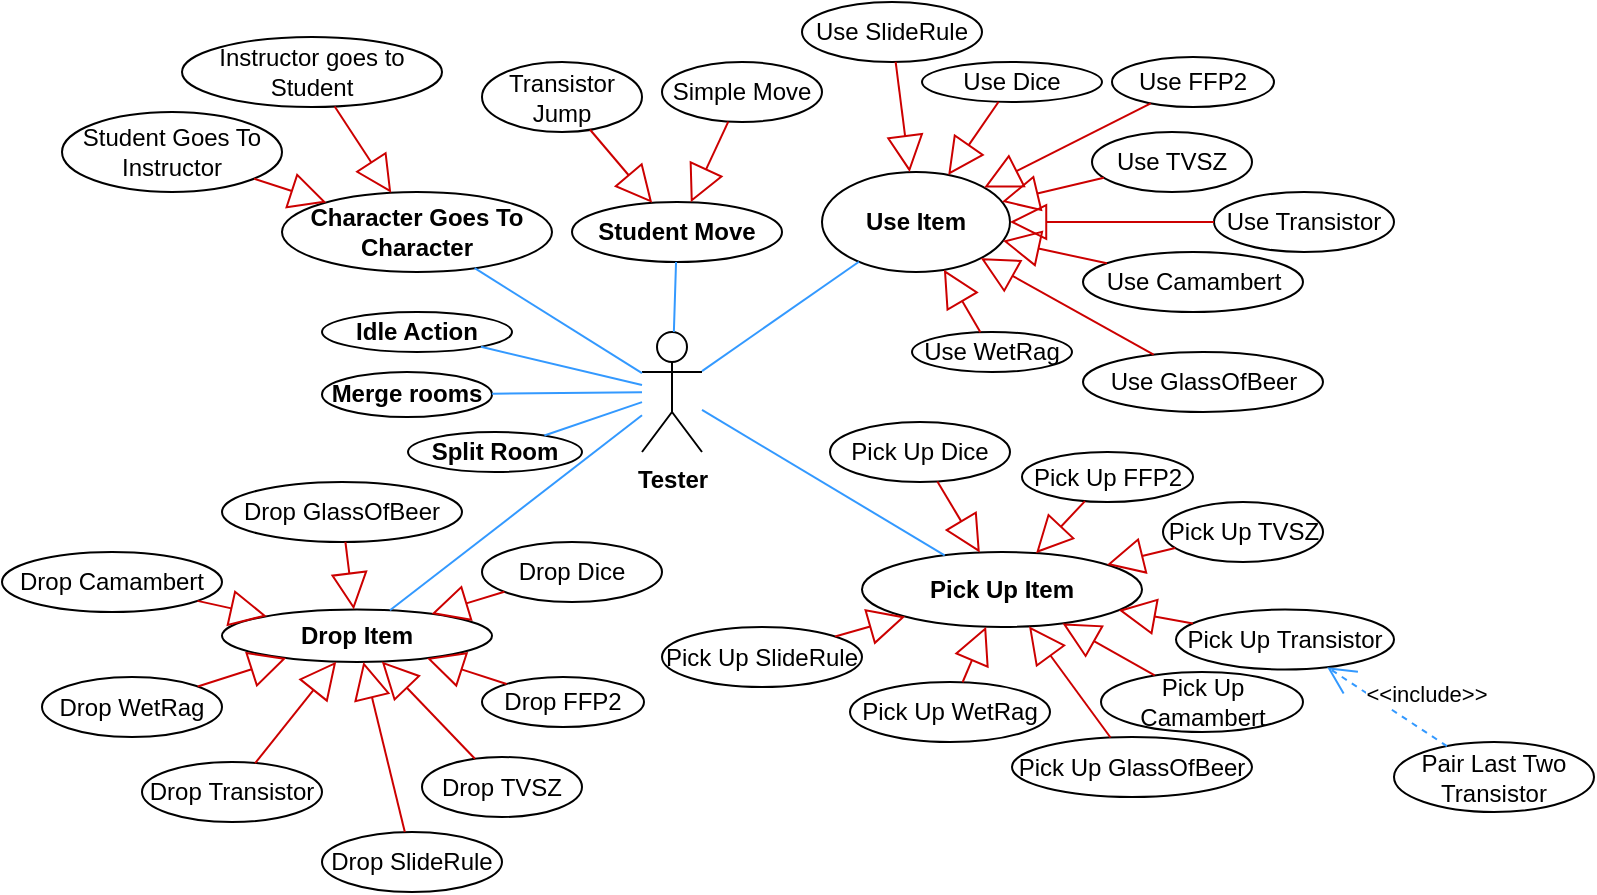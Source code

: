 <mxfile version="24.0.4" type="device">
  <diagram name="Page-1" id="qsMjnIcyi-WN0eaT_Iao">
    <mxGraphModel dx="1386" dy="705" grid="1" gridSize="10" guides="1" tooltips="1" connect="1" arrows="1" fold="1" page="1" pageScale="1" pageWidth="827" pageHeight="1169" math="0" shadow="0">
      <root>
        <mxCell id="0" />
        <mxCell id="1" parent="0" />
        <mxCell id="lT9Hb-5_YNJ0qb3hjdj5-1" value="&lt;b&gt;Tester&lt;/b&gt;" style="shape=umlActor;verticalLabelPosition=bottom;verticalAlign=top;html=1;strokeColor=#000000;" parent="1" vertex="1">
          <mxGeometry x="340" y="345" width="30" height="60" as="geometry" />
        </mxCell>
        <mxCell id="lT9Hb-5_YNJ0qb3hjdj5-2" value="&lt;b&gt;Student Move&lt;/b&gt;" style="ellipse;whiteSpace=wrap;html=1;" parent="1" vertex="1">
          <mxGeometry x="305" y="280" width="105" height="30" as="geometry" />
        </mxCell>
        <mxCell id="lT9Hb-5_YNJ0qb3hjdj5-3" value="Transistor Jump" style="ellipse;whiteSpace=wrap;html=1;" parent="1" vertex="1">
          <mxGeometry x="260" y="210" width="80" height="35" as="geometry" />
        </mxCell>
        <mxCell id="lT9Hb-5_YNJ0qb3hjdj5-4" value="Simple Move" style="ellipse;whiteSpace=wrap;html=1;" parent="1" vertex="1">
          <mxGeometry x="350" y="210" width="80" height="30" as="geometry" />
        </mxCell>
        <mxCell id="lT9Hb-5_YNJ0qb3hjdj5-5" value="" style="endArrow=block;endSize=16;endFill=0;html=1;rounded=0;strokeColor=#CC0000;" parent="1" source="lT9Hb-5_YNJ0qb3hjdj5-3" target="lT9Hb-5_YNJ0qb3hjdj5-2" edge="1">
          <mxGeometry width="160" relative="1" as="geometry">
            <mxPoint x="260" y="305" as="sourcePoint" />
            <mxPoint x="420" y="305" as="targetPoint" />
          </mxGeometry>
        </mxCell>
        <mxCell id="lT9Hb-5_YNJ0qb3hjdj5-6" value="" style="endArrow=block;endSize=16;endFill=0;html=1;rounded=0;strokeColor=#CC0000;" parent="1" source="lT9Hb-5_YNJ0qb3hjdj5-4" target="lT9Hb-5_YNJ0qb3hjdj5-2" edge="1">
          <mxGeometry width="160" relative="1" as="geometry">
            <mxPoint x="390" y="169" as="sourcePoint" />
            <mxPoint x="494" y="251" as="targetPoint" />
          </mxGeometry>
        </mxCell>
        <mxCell id="lT9Hb-5_YNJ0qb3hjdj5-7" value="&lt;b&gt;Use Item&lt;/b&gt;" style="ellipse;whiteSpace=wrap;html=1;" parent="1" vertex="1">
          <mxGeometry x="430" y="265" width="94" height="50" as="geometry" />
        </mxCell>
        <mxCell id="lT9Hb-5_YNJ0qb3hjdj5-8" value="Use SlideRule" style="ellipse;whiteSpace=wrap;html=1;" parent="1" vertex="1">
          <mxGeometry x="420" y="180" width="90" height="30" as="geometry" />
        </mxCell>
        <mxCell id="lT9Hb-5_YNJ0qb3hjdj5-9" value="Use Dice" style="ellipse;whiteSpace=wrap;html=1;" parent="1" vertex="1">
          <mxGeometry x="480" y="210" width="90" height="20" as="geometry" />
        </mxCell>
        <mxCell id="lT9Hb-5_YNJ0qb3hjdj5-12" value="" style="endArrow=none;html=1;rounded=0;strokeColor=#3399FF;" parent="1" source="lT9Hb-5_YNJ0qb3hjdj5-1" target="lT9Hb-5_YNJ0qb3hjdj5-2" edge="1">
          <mxGeometry width="50" height="50" relative="1" as="geometry">
            <mxPoint x="540" y="355" as="sourcePoint" />
            <mxPoint x="590" y="305" as="targetPoint" />
          </mxGeometry>
        </mxCell>
        <mxCell id="lT9Hb-5_YNJ0qb3hjdj5-14" value="Use FFP2" style="ellipse;whiteSpace=wrap;html=1;" parent="1" vertex="1">
          <mxGeometry x="575" y="207.5" width="81" height="25" as="geometry" />
        </mxCell>
        <mxCell id="lT9Hb-5_YNJ0qb3hjdj5-15" value="Use TVSZ" style="ellipse;whiteSpace=wrap;html=1;" parent="1" vertex="1">
          <mxGeometry x="565" y="245" width="80" height="30" as="geometry" />
        </mxCell>
        <mxCell id="lT9Hb-5_YNJ0qb3hjdj5-16" value="" style="endArrow=none;html=1;rounded=0;strokeColor=#3399FF;" parent="1" source="lT9Hb-5_YNJ0qb3hjdj5-1" target="lT9Hb-5_YNJ0qb3hjdj5-7" edge="1">
          <mxGeometry width="50" height="50" relative="1" as="geometry">
            <mxPoint x="430" y="435" as="sourcePoint" />
            <mxPoint x="480" y="385" as="targetPoint" />
          </mxGeometry>
        </mxCell>
        <mxCell id="lT9Hb-5_YNJ0qb3hjdj5-17" value="" style="endArrow=block;endSize=16;endFill=0;html=1;rounded=0;strokeColor=#CC0000;" parent="1" source="lT9Hb-5_YNJ0qb3hjdj5-8" target="lT9Hb-5_YNJ0qb3hjdj5-7" edge="1">
          <mxGeometry width="160" relative="1" as="geometry">
            <mxPoint x="420" y="305" as="sourcePoint" />
            <mxPoint x="580" y="305" as="targetPoint" />
          </mxGeometry>
        </mxCell>
        <mxCell id="lT9Hb-5_YNJ0qb3hjdj5-18" value="Use Transistor" style="ellipse;whiteSpace=wrap;html=1;" parent="1" vertex="1">
          <mxGeometry x="626" y="275" width="90" height="30" as="geometry" />
        </mxCell>
        <mxCell id="lT9Hb-5_YNJ0qb3hjdj5-19" value="Use Camambert" style="ellipse;whiteSpace=wrap;html=1;" parent="1" vertex="1">
          <mxGeometry x="560.5" y="305" width="110" height="30" as="geometry" />
        </mxCell>
        <mxCell id="lT9Hb-5_YNJ0qb3hjdj5-20" value="Use GlassOfBeer" style="ellipse;whiteSpace=wrap;html=1;" parent="1" vertex="1">
          <mxGeometry x="560.5" y="355" width="120" height="30" as="geometry" />
        </mxCell>
        <mxCell id="lT9Hb-5_YNJ0qb3hjdj5-21" value="Use WetRag" style="ellipse;whiteSpace=wrap;html=1;" parent="1" vertex="1">
          <mxGeometry x="475" y="345" width="80" height="20" as="geometry" />
        </mxCell>
        <mxCell id="lT9Hb-5_YNJ0qb3hjdj5-22" value="" style="endArrow=block;endSize=16;endFill=0;html=1;rounded=0;strokeColor=#CC0000;" parent="1" source="lT9Hb-5_YNJ0qb3hjdj5-9" target="lT9Hb-5_YNJ0qb3hjdj5-7" edge="1">
          <mxGeometry width="160" relative="1" as="geometry">
            <mxPoint x="612" y="263" as="sourcePoint" />
            <mxPoint x="516" y="318" as="targetPoint" />
          </mxGeometry>
        </mxCell>
        <mxCell id="lT9Hb-5_YNJ0qb3hjdj5-23" value="" style="endArrow=block;endSize=16;endFill=0;html=1;rounded=0;strokeColor=#CC0000;" parent="1" source="lT9Hb-5_YNJ0qb3hjdj5-14" target="lT9Hb-5_YNJ0qb3hjdj5-7" edge="1">
          <mxGeometry width="160" relative="1" as="geometry">
            <mxPoint x="622" y="273" as="sourcePoint" />
            <mxPoint x="526" y="328" as="targetPoint" />
          </mxGeometry>
        </mxCell>
        <mxCell id="lT9Hb-5_YNJ0qb3hjdj5-24" value="" style="endArrow=block;endSize=16;endFill=0;html=1;rounded=0;strokeColor=#CC0000;" parent="1" source="lT9Hb-5_YNJ0qb3hjdj5-15" target="lT9Hb-5_YNJ0qb3hjdj5-7" edge="1">
          <mxGeometry width="160" relative="1" as="geometry">
            <mxPoint x="632" y="283" as="sourcePoint" />
            <mxPoint x="536" y="338" as="targetPoint" />
          </mxGeometry>
        </mxCell>
        <mxCell id="lT9Hb-5_YNJ0qb3hjdj5-25" value="" style="endArrow=block;endSize=16;endFill=0;html=1;rounded=0;strokeColor=#CC0000;" parent="1" source="lT9Hb-5_YNJ0qb3hjdj5-18" target="lT9Hb-5_YNJ0qb3hjdj5-7" edge="1">
          <mxGeometry width="160" relative="1" as="geometry">
            <mxPoint x="642" y="293" as="sourcePoint" />
            <mxPoint x="546" y="348" as="targetPoint" />
          </mxGeometry>
        </mxCell>
        <mxCell id="lT9Hb-5_YNJ0qb3hjdj5-26" value="" style="endArrow=block;endSize=16;endFill=0;html=1;rounded=0;strokeColor=#CC0000;" parent="1" source="lT9Hb-5_YNJ0qb3hjdj5-19" target="lT9Hb-5_YNJ0qb3hjdj5-7" edge="1">
          <mxGeometry width="160" relative="1" as="geometry">
            <mxPoint x="652" y="303" as="sourcePoint" />
            <mxPoint x="556" y="358" as="targetPoint" />
          </mxGeometry>
        </mxCell>
        <mxCell id="lT9Hb-5_YNJ0qb3hjdj5-27" value="" style="endArrow=block;endSize=16;endFill=0;html=1;rounded=0;strokeColor=#CC0000;" parent="1" source="lT9Hb-5_YNJ0qb3hjdj5-20" target="lT9Hb-5_YNJ0qb3hjdj5-7" edge="1">
          <mxGeometry width="160" relative="1" as="geometry">
            <mxPoint x="662" y="313" as="sourcePoint" />
            <mxPoint x="566" y="368" as="targetPoint" />
          </mxGeometry>
        </mxCell>
        <mxCell id="lT9Hb-5_YNJ0qb3hjdj5-28" value="" style="endArrow=block;endSize=16;endFill=0;html=1;rounded=0;strokeColor=#CC0000;" parent="1" source="lT9Hb-5_YNJ0qb3hjdj5-21" target="lT9Hb-5_YNJ0qb3hjdj5-7" edge="1">
          <mxGeometry width="160" relative="1" as="geometry">
            <mxPoint x="672" y="323" as="sourcePoint" />
            <mxPoint x="576" y="378" as="targetPoint" />
          </mxGeometry>
        </mxCell>
        <mxCell id="lT9Hb-5_YNJ0qb3hjdj5-29" value="&lt;b&gt;Pick Up Item&lt;/b&gt;" style="ellipse;whiteSpace=wrap;html=1;" parent="1" vertex="1">
          <mxGeometry x="450" y="455" width="140" height="37.5" as="geometry" />
        </mxCell>
        <mxCell id="lT9Hb-5_YNJ0qb3hjdj5-30" value="" style="endArrow=none;html=1;rounded=0;strokeColor=#3399FF;" parent="1" source="lT9Hb-5_YNJ0qb3hjdj5-1" target="lT9Hb-5_YNJ0qb3hjdj5-29" edge="1">
          <mxGeometry width="50" height="50" relative="1" as="geometry">
            <mxPoint x="310" y="525" as="sourcePoint" />
            <mxPoint x="360" y="475" as="targetPoint" />
          </mxGeometry>
        </mxCell>
        <mxCell id="lT9Hb-5_YNJ0qb3hjdj5-38" value="Pick Up Dice" style="ellipse;whiteSpace=wrap;html=1;" parent="1" vertex="1">
          <mxGeometry x="434" y="390" width="90" height="30" as="geometry" />
        </mxCell>
        <mxCell id="lT9Hb-5_YNJ0qb3hjdj5-39" value="Pick Up&amp;nbsp;FFP2" style="ellipse;whiteSpace=wrap;html=1;" parent="1" vertex="1">
          <mxGeometry x="530" y="405" width="85.5" height="25" as="geometry" />
        </mxCell>
        <mxCell id="lT9Hb-5_YNJ0qb3hjdj5-40" value="Pick Up TVSZ" style="ellipse;whiteSpace=wrap;html=1;" parent="1" vertex="1">
          <mxGeometry x="600.5" y="430" width="80" height="30" as="geometry" />
        </mxCell>
        <mxCell id="lT9Hb-5_YNJ0qb3hjdj5-41" value="Pick Up&amp;nbsp;Transistor" style="ellipse;whiteSpace=wrap;html=1;" parent="1" vertex="1">
          <mxGeometry x="607" y="483.75" width="109" height="30" as="geometry" />
        </mxCell>
        <mxCell id="lT9Hb-5_YNJ0qb3hjdj5-42" value="Pick Up Camambert" style="ellipse;whiteSpace=wrap;html=1;" parent="1" vertex="1">
          <mxGeometry x="569.5" y="515" width="101" height="30" as="geometry" />
        </mxCell>
        <mxCell id="lT9Hb-5_YNJ0qb3hjdj5-43" value="Pick Up&amp;nbsp;GlassOfBeer" style="ellipse;whiteSpace=wrap;html=1;" parent="1" vertex="1">
          <mxGeometry x="525" y="547.5" width="120" height="30" as="geometry" />
        </mxCell>
        <mxCell id="lT9Hb-5_YNJ0qb3hjdj5-44" value="Pick Up&amp;nbsp;WetRag" style="ellipse;whiteSpace=wrap;html=1;" parent="1" vertex="1">
          <mxGeometry x="444" y="520" width="100" height="30" as="geometry" />
        </mxCell>
        <mxCell id="lT9Hb-5_YNJ0qb3hjdj5-45" value="" style="endArrow=block;endSize=16;endFill=0;html=1;rounded=0;strokeColor=#CC0000;" parent="1" source="lT9Hb-5_YNJ0qb3hjdj5-38" target="lT9Hb-5_YNJ0qb3hjdj5-29" edge="1">
          <mxGeometry width="160" relative="1" as="geometry">
            <mxPoint x="520" y="455" as="sourcePoint" />
            <mxPoint x="421" y="421.5" as="targetPoint" />
          </mxGeometry>
        </mxCell>
        <mxCell id="lT9Hb-5_YNJ0qb3hjdj5-46" value="" style="endArrow=block;endSize=16;endFill=0;html=1;rounded=0;strokeColor=#CC0000;" parent="1" source="lT9Hb-5_YNJ0qb3hjdj5-39" target="lT9Hb-5_YNJ0qb3hjdj5-29" edge="1">
          <mxGeometry width="160" relative="1" as="geometry">
            <mxPoint x="479" y="498.5" as="sourcePoint" />
            <mxPoint x="421" y="421.5" as="targetPoint" />
          </mxGeometry>
        </mxCell>
        <mxCell id="lT9Hb-5_YNJ0qb3hjdj5-47" value="" style="endArrow=block;endSize=16;endFill=0;html=1;rounded=0;strokeColor=#CC0000;" parent="1" source="lT9Hb-5_YNJ0qb3hjdj5-40" target="lT9Hb-5_YNJ0qb3hjdj5-29" edge="1">
          <mxGeometry width="160" relative="1" as="geometry">
            <mxPoint x="602" y="460" as="sourcePoint" />
            <mxPoint x="544" y="383" as="targetPoint" />
          </mxGeometry>
        </mxCell>
        <mxCell id="lT9Hb-5_YNJ0qb3hjdj5-48" value="" style="endArrow=block;endSize=16;endFill=0;html=1;rounded=0;strokeColor=#CC0000;" parent="1" source="lT9Hb-5_YNJ0qb3hjdj5-41" target="lT9Hb-5_YNJ0qb3hjdj5-29" edge="1">
          <mxGeometry width="160" relative="1" as="geometry">
            <mxPoint x="612" y="470" as="sourcePoint" />
            <mxPoint x="554" y="393" as="targetPoint" />
          </mxGeometry>
        </mxCell>
        <mxCell id="lT9Hb-5_YNJ0qb3hjdj5-49" value="" style="endArrow=block;endSize=16;endFill=0;html=1;rounded=0;strokeColor=#CC0000;" parent="1" source="lT9Hb-5_YNJ0qb3hjdj5-42" target="lT9Hb-5_YNJ0qb3hjdj5-29" edge="1">
          <mxGeometry width="160" relative="1" as="geometry">
            <mxPoint x="622" y="480" as="sourcePoint" />
            <mxPoint x="564" y="403" as="targetPoint" />
          </mxGeometry>
        </mxCell>
        <mxCell id="lT9Hb-5_YNJ0qb3hjdj5-50" value="" style="endArrow=block;endSize=16;endFill=0;html=1;rounded=0;strokeColor=#CC0000;" parent="1" source="lT9Hb-5_YNJ0qb3hjdj5-43" target="lT9Hb-5_YNJ0qb3hjdj5-29" edge="1">
          <mxGeometry width="160" relative="1" as="geometry">
            <mxPoint x="632" y="490" as="sourcePoint" />
            <mxPoint x="574" y="413" as="targetPoint" />
          </mxGeometry>
        </mxCell>
        <mxCell id="lT9Hb-5_YNJ0qb3hjdj5-51" value="" style="endArrow=block;endSize=16;endFill=0;html=1;rounded=0;strokeColor=#CC0000;" parent="1" source="lT9Hb-5_YNJ0qb3hjdj5-44" target="lT9Hb-5_YNJ0qb3hjdj5-29" edge="1">
          <mxGeometry width="160" relative="1" as="geometry">
            <mxPoint x="642" y="500" as="sourcePoint" />
            <mxPoint x="584" y="423" as="targetPoint" />
          </mxGeometry>
        </mxCell>
        <mxCell id="lT9Hb-5_YNJ0qb3hjdj5-55" value="&lt;b&gt;Idle Action&lt;/b&gt;" style="ellipse;whiteSpace=wrap;html=1;" parent="1" vertex="1">
          <mxGeometry x="180" y="335" width="95" height="20" as="geometry" />
        </mxCell>
        <mxCell id="lT9Hb-5_YNJ0qb3hjdj5-56" value="" style="endArrow=none;html=1;rounded=0;strokeColor=#3399FF;" parent="1" source="lT9Hb-5_YNJ0qb3hjdj5-55" target="lT9Hb-5_YNJ0qb3hjdj5-1" edge="1">
          <mxGeometry width="50" height="50" relative="1" as="geometry">
            <mxPoint x="200" y="375" as="sourcePoint" />
            <mxPoint x="250" y="325" as="targetPoint" />
          </mxGeometry>
        </mxCell>
        <mxCell id="lT9Hb-5_YNJ0qb3hjdj5-63" value="Pair Last Two Transistor" style="ellipse;whiteSpace=wrap;html=1;" parent="1" vertex="1">
          <mxGeometry x="716" y="550" width="100" height="35" as="geometry" />
        </mxCell>
        <mxCell id="lT9Hb-5_YNJ0qb3hjdj5-64" value="&amp;lt;&amp;lt;include&amp;gt;&amp;gt;" style="endArrow=open;endSize=12;dashed=1;html=1;rounded=0;strokeColor=#3399FF;" parent="1" source="lT9Hb-5_YNJ0qb3hjdj5-63" target="lT9Hb-5_YNJ0qb3hjdj5-41" edge="1">
          <mxGeometry x="-0.344" y="-16" width="160" relative="1" as="geometry">
            <mxPoint x="610" y="635" as="sourcePoint" />
            <mxPoint x="770" y="635" as="targetPoint" />
            <mxPoint as="offset" />
          </mxGeometry>
        </mxCell>
        <mxCell id="lT9Hb-5_YNJ0qb3hjdj5-65" value="&lt;b&gt;Drop Item&lt;/b&gt;" style="ellipse;whiteSpace=wrap;html=1;" parent="1" vertex="1">
          <mxGeometry x="130" y="483.75" width="135" height="26.25" as="geometry" />
        </mxCell>
        <mxCell id="lT9Hb-5_YNJ0qb3hjdj5-66" value="" style="endArrow=none;html=1;rounded=0;strokeColor=#3399FF;" parent="1" source="lT9Hb-5_YNJ0qb3hjdj5-65" target="lT9Hb-5_YNJ0qb3hjdj5-1" edge="1">
          <mxGeometry width="50" height="50" relative="1" as="geometry">
            <mxPoint x="200" y="415" as="sourcePoint" />
            <mxPoint x="250" y="365" as="targetPoint" />
          </mxGeometry>
        </mxCell>
        <mxCell id="lT9Hb-5_YNJ0qb3hjdj5-67" value="Pick Up SlideRule" style="ellipse;whiteSpace=wrap;html=1;" parent="1" vertex="1">
          <mxGeometry x="350" y="492.5" width="100" height="30" as="geometry" />
        </mxCell>
        <mxCell id="lT9Hb-5_YNJ0qb3hjdj5-68" value="" style="endArrow=block;endSize=16;endFill=0;html=1;rounded=0;strokeColor=#CC0000;" parent="1" source="lT9Hb-5_YNJ0qb3hjdj5-67" target="lT9Hb-5_YNJ0qb3hjdj5-29" edge="1">
          <mxGeometry width="160" relative="1" as="geometry">
            <mxPoint x="489" y="545" as="sourcePoint" />
            <mxPoint x="486" y="509" as="targetPoint" />
          </mxGeometry>
        </mxCell>
        <mxCell id="lT9Hb-5_YNJ0qb3hjdj5-69" value="Drop&amp;nbsp;SlideRule" style="ellipse;whiteSpace=wrap;html=1;" parent="1" vertex="1">
          <mxGeometry x="180" y="595" width="90" height="30" as="geometry" />
        </mxCell>
        <mxCell id="lT9Hb-5_YNJ0qb3hjdj5-70" value="Drop Dice" style="ellipse;whiteSpace=wrap;html=1;" parent="1" vertex="1">
          <mxGeometry x="260" y="450" width="90" height="30" as="geometry" />
        </mxCell>
        <mxCell id="lT9Hb-5_YNJ0qb3hjdj5-71" value="Drop&amp;nbsp;FFP2" style="ellipse;whiteSpace=wrap;html=1;" parent="1" vertex="1">
          <mxGeometry x="260" y="517.5" width="81" height="25" as="geometry" />
        </mxCell>
        <mxCell id="lT9Hb-5_YNJ0qb3hjdj5-72" value="Drop&amp;nbsp;TVSZ" style="ellipse;whiteSpace=wrap;html=1;" parent="1" vertex="1">
          <mxGeometry x="230" y="557.5" width="80" height="30" as="geometry" />
        </mxCell>
        <mxCell id="lT9Hb-5_YNJ0qb3hjdj5-73" value="Drop&amp;nbsp;Transistor" style="ellipse;whiteSpace=wrap;html=1;" parent="1" vertex="1">
          <mxGeometry x="90" y="560" width="90" height="30" as="geometry" />
        </mxCell>
        <mxCell id="lT9Hb-5_YNJ0qb3hjdj5-74" value="Drop&amp;nbsp;Camambert" style="ellipse;whiteSpace=wrap;html=1;" parent="1" vertex="1">
          <mxGeometry x="20" y="455" width="110" height="30" as="geometry" />
        </mxCell>
        <mxCell id="lT9Hb-5_YNJ0qb3hjdj5-75" value="Drop&amp;nbsp;GlassOfBeer" style="ellipse;whiteSpace=wrap;html=1;" parent="1" vertex="1">
          <mxGeometry x="130" y="420" width="120" height="30" as="geometry" />
        </mxCell>
        <mxCell id="lT9Hb-5_YNJ0qb3hjdj5-76" value="Drop&amp;nbsp;WetRag" style="ellipse;whiteSpace=wrap;html=1;" parent="1" vertex="1">
          <mxGeometry x="40" y="517.5" width="90" height="30" as="geometry" />
        </mxCell>
        <mxCell id="lT9Hb-5_YNJ0qb3hjdj5-80" value="" style="endArrow=block;endSize=16;endFill=0;html=1;rounded=0;strokeColor=#CC0000;" parent="1" source="lT9Hb-5_YNJ0qb3hjdj5-75" target="lT9Hb-5_YNJ0qb3hjdj5-65" edge="1">
          <mxGeometry width="160" relative="1" as="geometry">
            <mxPoint x="514" y="580" as="sourcePoint" />
            <mxPoint x="514" y="539" as="targetPoint" />
          </mxGeometry>
        </mxCell>
        <mxCell id="lT9Hb-5_YNJ0qb3hjdj5-81" value="" style="endArrow=block;endSize=16;endFill=0;html=1;rounded=0;strokeColor=#CC0000;" parent="1" source="lT9Hb-5_YNJ0qb3hjdj5-70" target="lT9Hb-5_YNJ0qb3hjdj5-65" edge="1">
          <mxGeometry width="160" relative="1" as="geometry">
            <mxPoint x="524" y="590" as="sourcePoint" />
            <mxPoint x="524" y="549" as="targetPoint" />
          </mxGeometry>
        </mxCell>
        <mxCell id="lT9Hb-5_YNJ0qb3hjdj5-82" value="" style="endArrow=block;endSize=16;endFill=0;html=1;rounded=0;strokeColor=#CC0000;" parent="1" source="lT9Hb-5_YNJ0qb3hjdj5-71" target="lT9Hb-5_YNJ0qb3hjdj5-65" edge="1">
          <mxGeometry width="160" relative="1" as="geometry">
            <mxPoint x="534" y="600" as="sourcePoint" />
            <mxPoint x="534" y="559" as="targetPoint" />
          </mxGeometry>
        </mxCell>
        <mxCell id="lT9Hb-5_YNJ0qb3hjdj5-83" value="" style="endArrow=block;endSize=16;endFill=0;html=1;rounded=0;strokeColor=#CC0000;" parent="1" source="lT9Hb-5_YNJ0qb3hjdj5-72" target="lT9Hb-5_YNJ0qb3hjdj5-65" edge="1">
          <mxGeometry width="160" relative="1" as="geometry">
            <mxPoint x="544" y="610" as="sourcePoint" />
            <mxPoint x="544" y="569" as="targetPoint" />
          </mxGeometry>
        </mxCell>
        <mxCell id="lT9Hb-5_YNJ0qb3hjdj5-84" value="" style="endArrow=block;endSize=16;endFill=0;html=1;rounded=0;strokeColor=#CC0000;" parent="1" source="lT9Hb-5_YNJ0qb3hjdj5-69" target="lT9Hb-5_YNJ0qb3hjdj5-65" edge="1">
          <mxGeometry width="160" relative="1" as="geometry">
            <mxPoint x="554" y="620" as="sourcePoint" />
            <mxPoint x="554" y="579" as="targetPoint" />
          </mxGeometry>
        </mxCell>
        <mxCell id="lT9Hb-5_YNJ0qb3hjdj5-85" value="" style="endArrow=block;endSize=16;endFill=0;html=1;rounded=0;strokeColor=#CC0000;" parent="1" source="lT9Hb-5_YNJ0qb3hjdj5-73" target="lT9Hb-5_YNJ0qb3hjdj5-65" edge="1">
          <mxGeometry width="160" relative="1" as="geometry">
            <mxPoint x="564" y="630" as="sourcePoint" />
            <mxPoint x="564" y="589" as="targetPoint" />
          </mxGeometry>
        </mxCell>
        <mxCell id="lT9Hb-5_YNJ0qb3hjdj5-86" value="" style="endArrow=block;endSize=16;endFill=0;html=1;rounded=0;strokeColor=#CC0000;" parent="1" source="lT9Hb-5_YNJ0qb3hjdj5-76" target="lT9Hb-5_YNJ0qb3hjdj5-65" edge="1">
          <mxGeometry width="160" relative="1" as="geometry">
            <mxPoint x="574" y="640" as="sourcePoint" />
            <mxPoint x="574" y="599" as="targetPoint" />
          </mxGeometry>
        </mxCell>
        <mxCell id="lT9Hb-5_YNJ0qb3hjdj5-87" value="" style="endArrow=block;endSize=16;endFill=0;html=1;rounded=0;strokeColor=#CC0000;" parent="1" source="lT9Hb-5_YNJ0qb3hjdj5-74" target="lT9Hb-5_YNJ0qb3hjdj5-65" edge="1">
          <mxGeometry width="160" relative="1" as="geometry">
            <mxPoint x="584" y="650" as="sourcePoint" />
            <mxPoint x="584" y="609" as="targetPoint" />
          </mxGeometry>
        </mxCell>
        <mxCell id="8VuKFUdI4f5eGSDuHEeQ-1" value="&lt;b&gt;Merge rooms&lt;/b&gt;" style="ellipse;whiteSpace=wrap;html=1;" vertex="1" parent="1">
          <mxGeometry x="180" y="365" width="85" height="22.5" as="geometry" />
        </mxCell>
        <mxCell id="8VuKFUdI4f5eGSDuHEeQ-2" value="&lt;b&gt;Split Room&lt;/b&gt;" style="ellipse;whiteSpace=wrap;html=1;" vertex="1" parent="1">
          <mxGeometry x="223" y="395" width="87" height="20" as="geometry" />
        </mxCell>
        <mxCell id="8VuKFUdI4f5eGSDuHEeQ-3" value="" style="endArrow=none;html=1;rounded=0;strokeColor=#3399FF;" edge="1" parent="1" source="8VuKFUdI4f5eGSDuHEeQ-1" target="lT9Hb-5_YNJ0qb3hjdj5-1">
          <mxGeometry width="50" height="50" relative="1" as="geometry">
            <mxPoint x="260" y="395" as="sourcePoint" />
            <mxPoint x="320" y="355" as="targetPoint" />
          </mxGeometry>
        </mxCell>
        <mxCell id="8VuKFUdI4f5eGSDuHEeQ-4" value="" style="endArrow=none;html=1;rounded=0;strokeColor=#3399FF;" edge="1" parent="1" source="8VuKFUdI4f5eGSDuHEeQ-2" target="lT9Hb-5_YNJ0qb3hjdj5-1">
          <mxGeometry width="50" height="50" relative="1" as="geometry">
            <mxPoint x="100" y="295" as="sourcePoint" />
            <mxPoint x="150" y="245" as="targetPoint" />
          </mxGeometry>
        </mxCell>
        <mxCell id="8VuKFUdI4f5eGSDuHEeQ-7" value="&lt;b&gt;Character Goes To Character&lt;/b&gt;" style="ellipse;whiteSpace=wrap;html=1;" vertex="1" parent="1">
          <mxGeometry x="160" y="275" width="135" height="40" as="geometry" />
        </mxCell>
        <mxCell id="8VuKFUdI4f5eGSDuHEeQ-8" value="" style="endArrow=none;html=1;rounded=0;strokeColor=#3399FF;" edge="1" parent="1" source="8VuKFUdI4f5eGSDuHEeQ-7" target="lT9Hb-5_YNJ0qb3hjdj5-1">
          <mxGeometry width="50" height="50" relative="1" as="geometry">
            <mxPoint x="200" y="275" as="sourcePoint" />
            <mxPoint x="250" y="225" as="targetPoint" />
          </mxGeometry>
        </mxCell>
        <mxCell id="8VuKFUdI4f5eGSDuHEeQ-10" value="Instructor goes to Student" style="ellipse;whiteSpace=wrap;html=1;" vertex="1" parent="1">
          <mxGeometry x="110" y="197.5" width="130" height="35" as="geometry" />
        </mxCell>
        <mxCell id="8VuKFUdI4f5eGSDuHEeQ-11" value="Student Goes To Instructor" style="ellipse;whiteSpace=wrap;html=1;" vertex="1" parent="1">
          <mxGeometry x="50" y="235" width="110" height="40" as="geometry" />
        </mxCell>
        <mxCell id="8VuKFUdI4f5eGSDuHEeQ-12" value="" style="endArrow=block;endSize=16;endFill=0;html=1;rounded=0;strokeColor=#CC0000;" edge="1" parent="1" source="8VuKFUdI4f5eGSDuHEeQ-10" target="8VuKFUdI4f5eGSDuHEeQ-7">
          <mxGeometry width="160" relative="1" as="geometry">
            <mxPoint x="-20" y="355" as="sourcePoint" />
            <mxPoint x="140" y="355" as="targetPoint" />
          </mxGeometry>
        </mxCell>
        <mxCell id="8VuKFUdI4f5eGSDuHEeQ-13" value="" style="endArrow=block;endSize=16;endFill=0;html=1;rounded=0;strokeColor=#CC0000;" edge="1" parent="1" source="8VuKFUdI4f5eGSDuHEeQ-11" target="8VuKFUdI4f5eGSDuHEeQ-7">
          <mxGeometry width="160" relative="1" as="geometry">
            <mxPoint x="182" y="240" as="sourcePoint" />
            <mxPoint x="221" y="286" as="targetPoint" />
          </mxGeometry>
        </mxCell>
      </root>
    </mxGraphModel>
  </diagram>
</mxfile>
